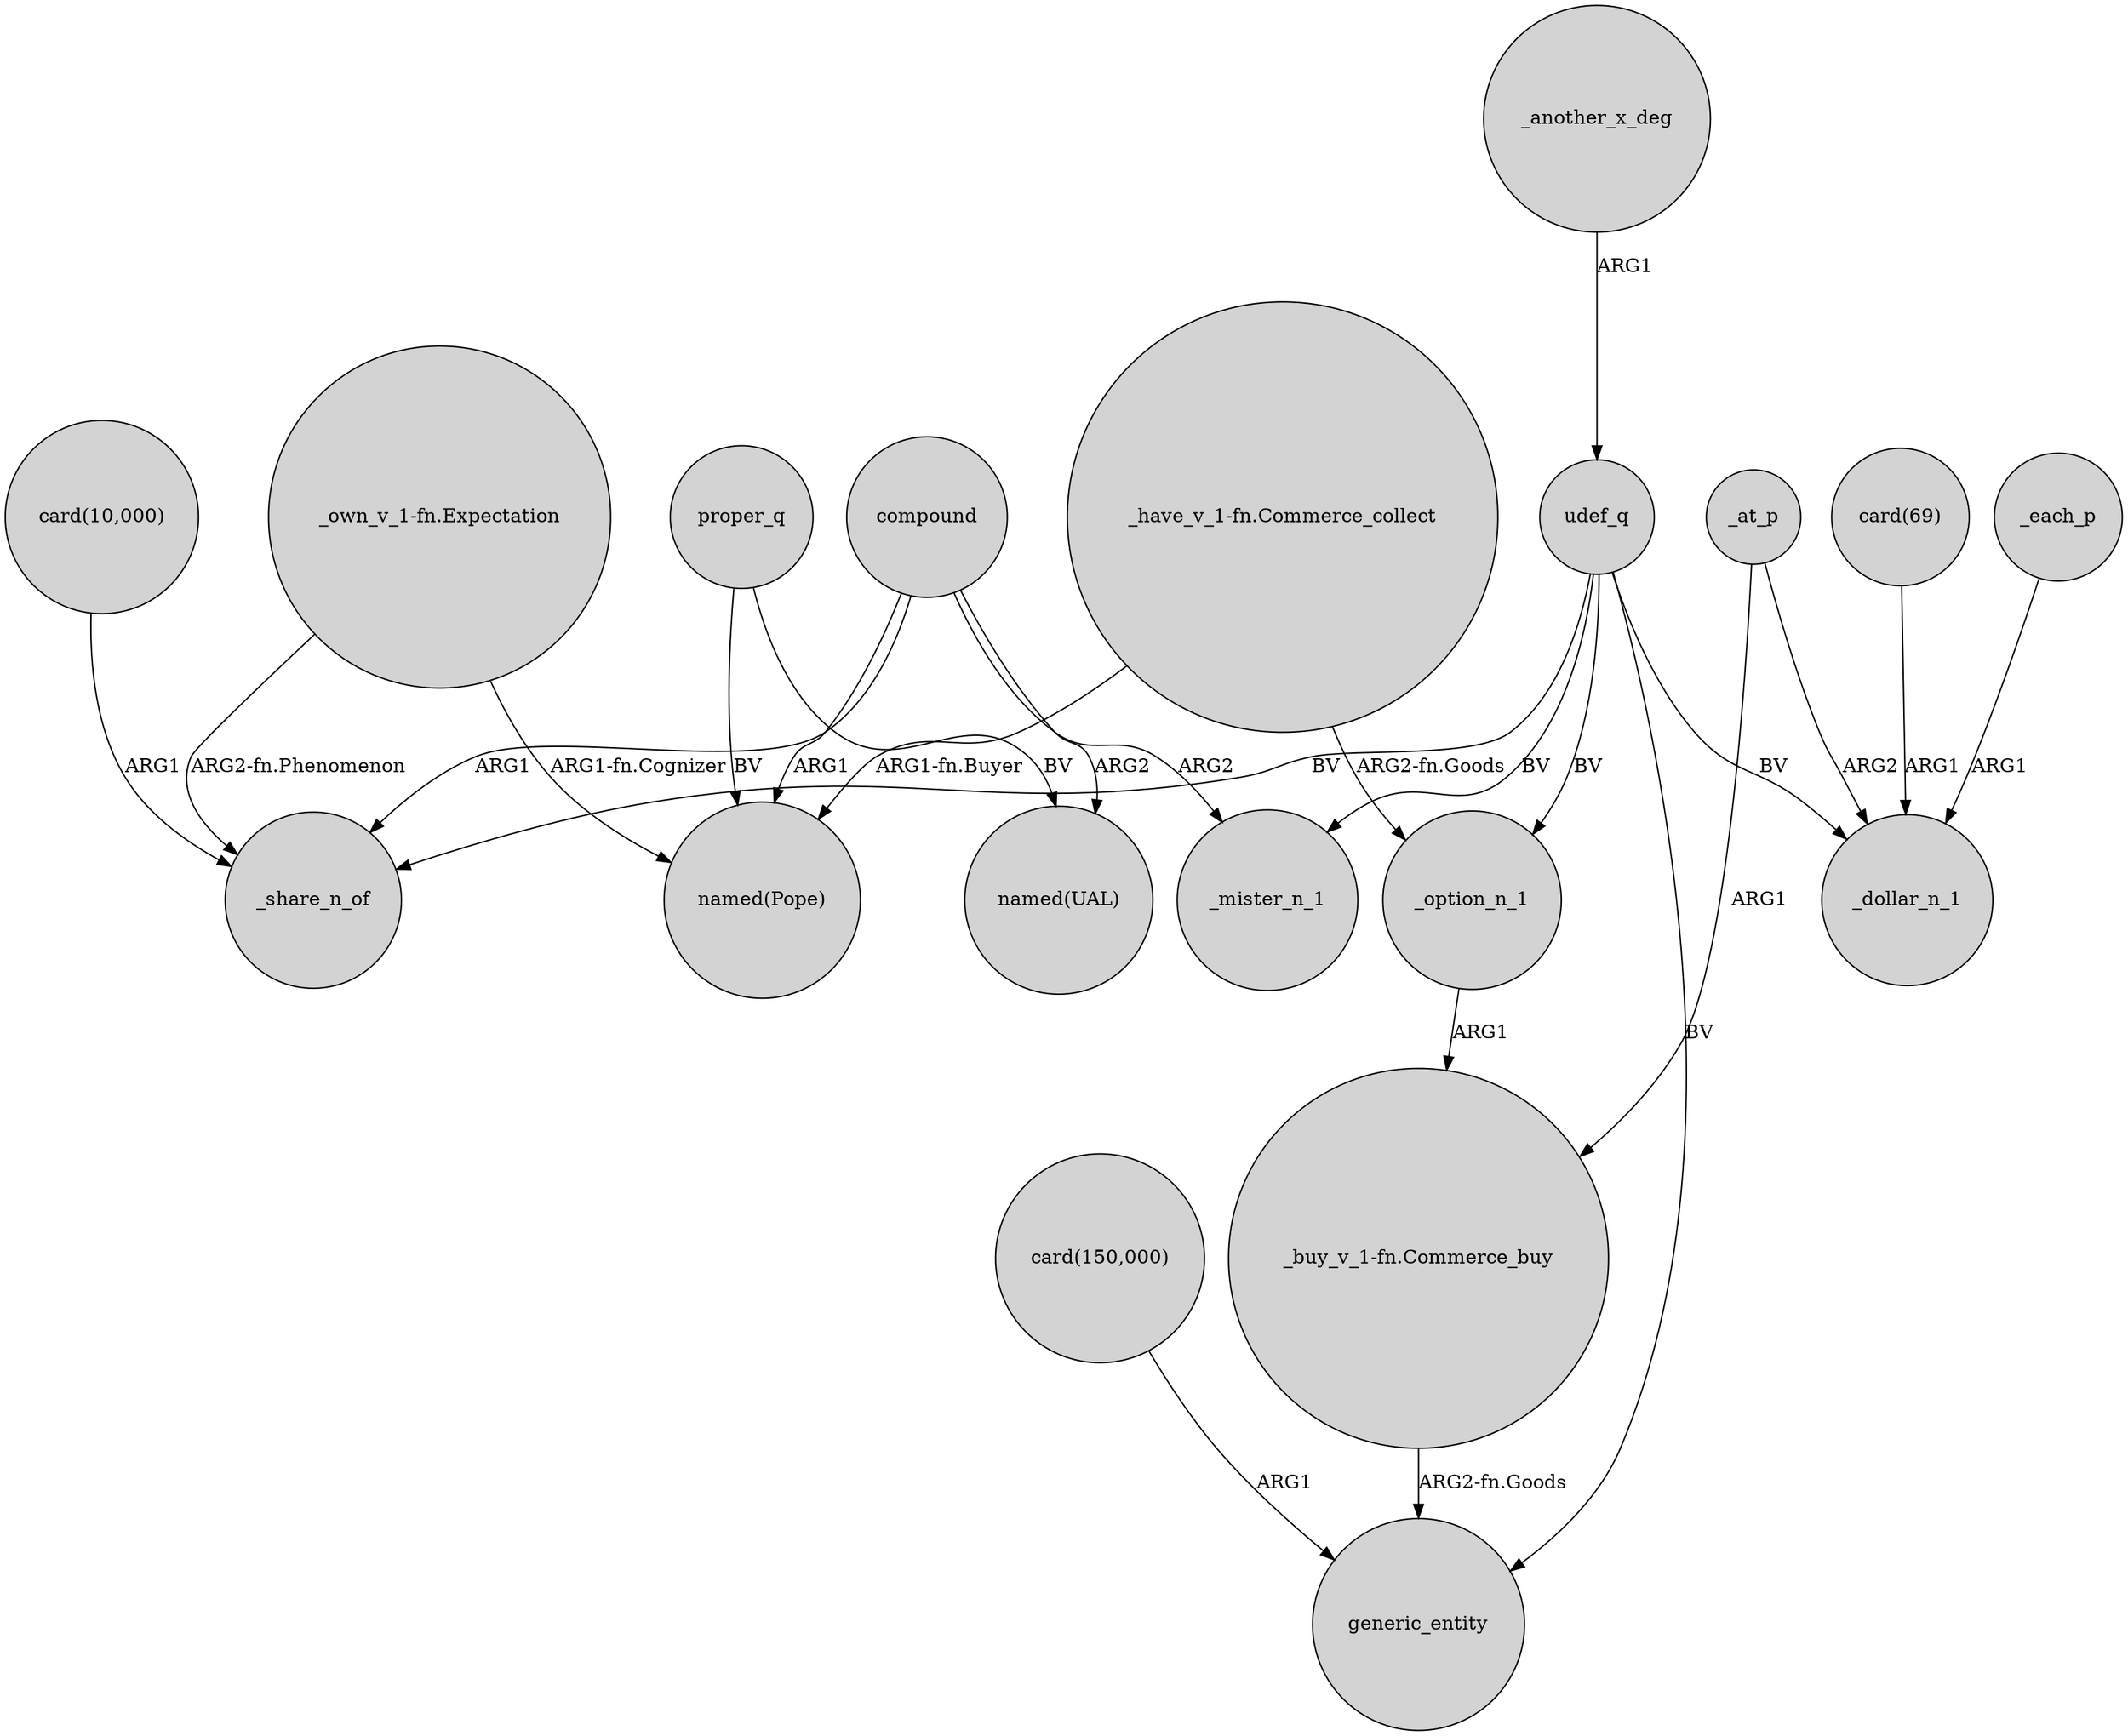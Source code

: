 digraph {
	node [shape=circle style=filled]
	"card(150,000)" -> generic_entity [label=ARG1]
	compound -> _mister_n_1 [label=ARG2]
	compound -> _share_n_of [label=ARG1]
	udef_q -> _option_n_1 [label=BV]
	_at_p -> "_buy_v_1-fn.Commerce_buy" [label=ARG1]
	"card(69)" -> _dollar_n_1 [label=ARG1]
	udef_q -> _mister_n_1 [label=BV]
	udef_q -> generic_entity [label=BV]
	proper_q -> "named(UAL)" [label=BV]
	"card(10,000)" -> _share_n_of [label=ARG1]
	_at_p -> _dollar_n_1 [label=ARG2]
	compound -> "named(Pope)" [label=ARG1]
	proper_q -> "named(Pope)" [label=BV]
	udef_q -> _share_n_of [label=BV]
	udef_q -> _dollar_n_1 [label=BV]
	"_own_v_1-fn.Expectation" -> "named(Pope)" [label="ARG1-fn.Cognizer"]
	"_have_v_1-fn.Commerce_collect" -> "named(Pope)" [label="ARG1-fn.Buyer"]
	compound -> "named(UAL)" [label=ARG2]
	_each_p -> _dollar_n_1 [label=ARG1]
	"_own_v_1-fn.Expectation" -> _share_n_of [label="ARG2-fn.Phenomenon"]
	_another_x_deg -> udef_q [label=ARG1]
	_option_n_1 -> "_buy_v_1-fn.Commerce_buy" [label=ARG1]
	"_have_v_1-fn.Commerce_collect" -> _option_n_1 [label="ARG2-fn.Goods"]
	"_buy_v_1-fn.Commerce_buy" -> generic_entity [label="ARG2-fn.Goods"]
}
